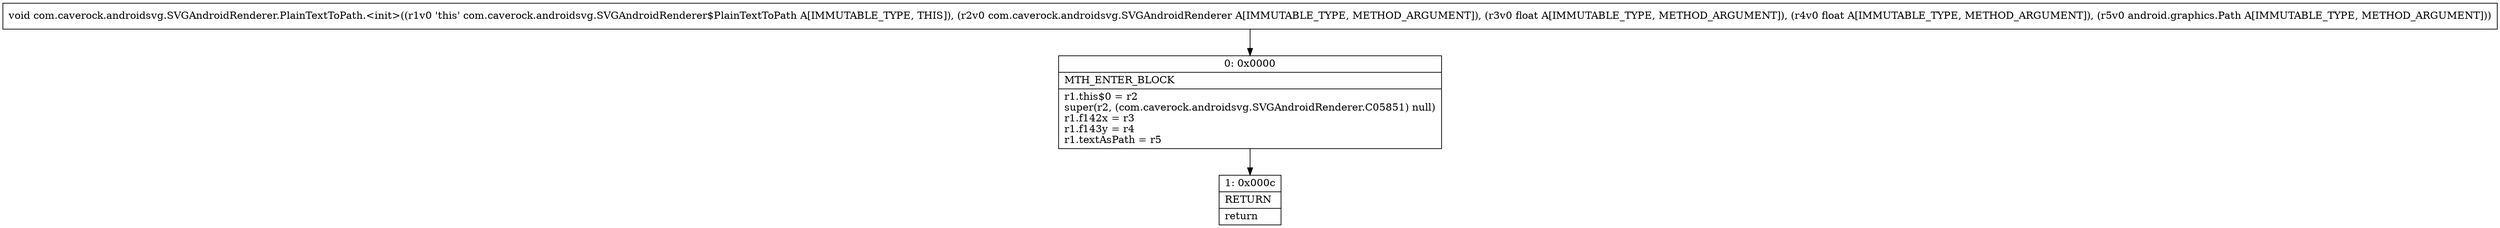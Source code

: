 digraph "CFG forcom.caverock.androidsvg.SVGAndroidRenderer.PlainTextToPath.\<init\>(Lcom\/caverock\/androidsvg\/SVGAndroidRenderer;FFLandroid\/graphics\/Path;)V" {
Node_0 [shape=record,label="{0\:\ 0x0000|MTH_ENTER_BLOCK\l|r1.this$0 = r2\lsuper(r2, (com.caverock.androidsvg.SVGAndroidRenderer.C05851) null)\lr1.f142x = r3\lr1.f143y = r4\lr1.textAsPath = r5\l}"];
Node_1 [shape=record,label="{1\:\ 0x000c|RETURN\l|return\l}"];
MethodNode[shape=record,label="{void com.caverock.androidsvg.SVGAndroidRenderer.PlainTextToPath.\<init\>((r1v0 'this' com.caverock.androidsvg.SVGAndroidRenderer$PlainTextToPath A[IMMUTABLE_TYPE, THIS]), (r2v0 com.caverock.androidsvg.SVGAndroidRenderer A[IMMUTABLE_TYPE, METHOD_ARGUMENT]), (r3v0 float A[IMMUTABLE_TYPE, METHOD_ARGUMENT]), (r4v0 float A[IMMUTABLE_TYPE, METHOD_ARGUMENT]), (r5v0 android.graphics.Path A[IMMUTABLE_TYPE, METHOD_ARGUMENT])) }"];
MethodNode -> Node_0;
Node_0 -> Node_1;
}

